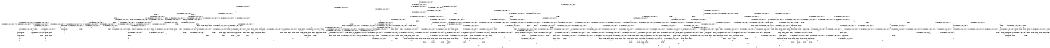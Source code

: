 digraph BCG {
size = "7, 10.5";
center = TRUE;
node [shape = circle];
0 [peripheries = 2];
0 -> 1 [label = "EX !0 !ATOMIC_EXCH_BRANCH (1, +1, TRUE, +0, 3, TRUE) !{}"];
0 -> 2 [label = "EX !2 !ATOMIC_EXCH_BRANCH (1, +1, TRUE, +1, 1, FALSE) !{}"];
0 -> 3 [label = "EX !1 !ATOMIC_EXCH_BRANCH (1, +0, TRUE, +0, 1, TRUE) !{}"];
1 -> 4 [label = "EX !2 !ATOMIC_EXCH_BRANCH (1, +1, TRUE, +1, 1, TRUE) !{0}"];
1 -> 5 [label = "EX !1 !ATOMIC_EXCH_BRANCH (1, +0, TRUE, +0, 1, FALSE) !{0}"];
1 -> 6 [label = "TERMINATE !0"];
2 -> 7 [label = "EX !0 !ATOMIC_EXCH_BRANCH (1, +1, TRUE, +0, 3, FALSE) !{0, 1, 2}"];
2 -> 8 [label = "EX !1 !ATOMIC_EXCH_BRANCH (1, +0, TRUE, +0, 1, FALSE) !{0, 1, 2}"];
2 -> 9 [label = "TERMINATE !2"];
2 -> 10 [label = "EX !0 !ATOMIC_EXCH_BRANCH (1, +1, TRUE, +0, 3, FALSE) !{0, 1, 2}"];
3 -> 11 [label = "EX !1 !ATOMIC_EXCH_BRANCH (1, +0, TRUE, +0, 1, TRUE) !{0, 1}"];
3 -> 12 [label = "EX !0 !ATOMIC_EXCH_BRANCH (1, +1, TRUE, +0, 3, TRUE) !{0, 1}"];
3 -> 13 [label = "EX !2 !ATOMIC_EXCH_BRANCH (1, +1, TRUE, +1, 1, FALSE) !{0, 1}"];
3 -> 14 [label = "EX !0 !ATOMIC_EXCH_BRANCH (1, +1, TRUE, +0, 3, TRUE) !{0, 1}"];
4 -> 15 [label = "EX !2 !ATOMIC_EXCH_BRANCH (1, +1, TRUE, +1, 1, TRUE) !{0, 1, 2}"];
4 -> 16 [label = "EX !1 !ATOMIC_EXCH_BRANCH (1, +0, TRUE, +0, 1, FALSE) !{0, 1, 2}"];
4 -> 17 [label = "TERMINATE !0"];
5 -> 18 [label = "EX !2 !ATOMIC_EXCH_BRANCH (1, +1, TRUE, +1, 1, FALSE) !{0, 1}"];
5 -> 19 [label = "TERMINATE !0"];
5 -> 20 [label = "TERMINATE !1"];
6 -> 21 [label = "EX !2 !ATOMIC_EXCH_BRANCH (1, +1, TRUE, +1, 1, TRUE) !{}"];
6 -> 22 [label = "EX !1 !ATOMIC_EXCH_BRANCH (1, +0, TRUE, +0, 1, FALSE) !{}"];
7 -> 23 [label = "EX !0 !ATOMIC_EXCH_BRANCH (1, +0, FALSE, +1, 1, TRUE) !{0, 1, 2}"];
7 -> 24 [label = "EX !1 !ATOMIC_EXCH_BRANCH (1, +0, TRUE, +0, 1, FALSE) !{0, 1, 2}"];
7 -> 25 [label = "TERMINATE !2"];
7 -> 26 [label = "EX !0 !ATOMIC_EXCH_BRANCH (1, +0, FALSE, +1, 1, TRUE) !{0, 1, 2}"];
8 -> 27 [label = "EX !0 !ATOMIC_EXCH_BRANCH (1, +1, TRUE, +0, 3, TRUE) !{0, 1, 2}"];
8 -> 28 [label = "TERMINATE !2"];
8 -> 29 [label = "TERMINATE !1"];
8 -> 30 [label = "EX !0 !ATOMIC_EXCH_BRANCH (1, +1, TRUE, +0, 3, TRUE) !{0, 1, 2}"];
9 -> 31 [label = "EX !0 !ATOMIC_EXCH_BRANCH (1, +1, TRUE, +0, 3, FALSE) !{0, 1}"];
9 -> 32 [label = "EX !1 !ATOMIC_EXCH_BRANCH (1, +0, TRUE, +0, 1, FALSE) !{0, 1}"];
9 -> 33 [label = "EX !0 !ATOMIC_EXCH_BRANCH (1, +1, TRUE, +0, 3, FALSE) !{0, 1}"];
10 -> 34 [label = "EX !1 !ATOMIC_EXCH_BRANCH (1, +0, TRUE, +0, 1, FALSE) !{0, 1, 2}"];
10 -> 26 [label = "EX !0 !ATOMIC_EXCH_BRANCH (1, +0, FALSE, +1, 1, TRUE) !{0, 1, 2}"];
10 -> 35 [label = "EX !1 !ATOMIC_EXCH_BRANCH (1, +0, TRUE, +0, 1, FALSE) !{0, 1, 2}"];
10 -> 36 [label = "TERMINATE !2"];
11 -> 11 [label = "EX !1 !ATOMIC_EXCH_BRANCH (1, +0, TRUE, +0, 1, TRUE) !{0, 1}"];
11 -> 12 [label = "EX !0 !ATOMIC_EXCH_BRANCH (1, +1, TRUE, +0, 3, TRUE) !{0, 1}"];
11 -> 13 [label = "EX !2 !ATOMIC_EXCH_BRANCH (1, +1, TRUE, +1, 1, FALSE) !{0, 1}"];
11 -> 14 [label = "EX !0 !ATOMIC_EXCH_BRANCH (1, +1, TRUE, +0, 3, TRUE) !{0, 1}"];
12 -> 37 [label = "EX !1 !ATOMIC_EXCH_BRANCH (1, +0, TRUE, +0, 1, FALSE) !{0, 1}"];
12 -> 38 [label = "EX !2 !ATOMIC_EXCH_BRANCH (1, +1, TRUE, +1, 1, TRUE) !{0, 1}"];
12 -> 39 [label = "TERMINATE !0"];
13 -> 8 [label = "EX !1 !ATOMIC_EXCH_BRANCH (1, +0, TRUE, +0, 1, FALSE) !{0, 1, 2}"];
13 -> 40 [label = "EX !0 !ATOMIC_EXCH_BRANCH (1, +1, TRUE, +0, 3, FALSE) !{0, 1, 2}"];
13 -> 41 [label = "TERMINATE !2"];
13 -> 42 [label = "EX !0 !ATOMIC_EXCH_BRANCH (1, +1, TRUE, +0, 3, FALSE) !{0, 1, 2}"];
14 -> 43 [label = "EX !1 !ATOMIC_EXCH_BRANCH (1, +0, TRUE, +0, 1, FALSE) !{0, 1}"];
14 -> 44 [label = "EX !1 !ATOMIC_EXCH_BRANCH (1, +0, TRUE, +0, 1, FALSE) !{0, 1}"];
14 -> 45 [label = "EX !2 !ATOMIC_EXCH_BRANCH (1, +1, TRUE, +1, 1, TRUE) !{0, 1}"];
14 -> 46 [label = "TERMINATE !0"];
15 -> 15 [label = "EX !2 !ATOMIC_EXCH_BRANCH (1, +1, TRUE, +1, 1, TRUE) !{0, 1, 2}"];
15 -> 16 [label = "EX !1 !ATOMIC_EXCH_BRANCH (1, +0, TRUE, +0, 1, FALSE) !{0, 1, 2}"];
15 -> 17 [label = "TERMINATE !0"];
16 -> 27 [label = "EX !2 !ATOMIC_EXCH_BRANCH (1, +1, TRUE, +1, 1, FALSE) !{0, 1, 2}"];
16 -> 47 [label = "TERMINATE !0"];
16 -> 48 [label = "TERMINATE !1"];
17 -> 49 [label = "EX !2 !ATOMIC_EXCH_BRANCH (1, +1, TRUE, +1, 1, TRUE) !{1, 2}"];
17 -> 50 [label = "EX !1 !ATOMIC_EXCH_BRANCH (1, +0, TRUE, +0, 1, FALSE) !{1, 2}"];
17 -> 51 [label = "EX !1 !ATOMIC_EXCH_BRANCH (1, +0, TRUE, +0, 1, FALSE) !{1, 2}"];
18 -> 52 [label = "TERMINATE !0"];
18 -> 53 [label = "TERMINATE !2"];
18 -> 54 [label = "TERMINATE !1"];
19 -> 55 [label = "EX !2 !ATOMIC_EXCH_BRANCH (1, +1, TRUE, +1, 1, FALSE) !{1}"];
19 -> 56 [label = "TERMINATE !1"];
20 -> 57 [label = "EX !2 !ATOMIC_EXCH_BRANCH (1, +1, TRUE, +1, 1, FALSE) !{0}"];
20 -> 56 [label = "TERMINATE !0"];
21 -> 49 [label = "EX !2 !ATOMIC_EXCH_BRANCH (1, +1, TRUE, +1, 1, TRUE) !{1, 2}"];
21 -> 50 [label = "EX !1 !ATOMIC_EXCH_BRANCH (1, +0, TRUE, +0, 1, FALSE) !{1, 2}"];
21 -> 51 [label = "EX !1 !ATOMIC_EXCH_BRANCH (1, +0, TRUE, +0, 1, FALSE) !{1, 2}"];
22 -> 55 [label = "EX !2 !ATOMIC_EXCH_BRANCH (1, +1, TRUE, +1, 1, FALSE) !{1}"];
22 -> 56 [label = "TERMINATE !1"];
23 -> 7 [label = "EX !0 !ATOMIC_EXCH_BRANCH (1, +1, TRUE, +0, 3, FALSE) !{0, 1, 2}"];
23 -> 58 [label = "EX !1 !ATOMIC_EXCH_BRANCH (1, +0, TRUE, +0, 1, FALSE) !{0, 1, 2}"];
23 -> 59 [label = "TERMINATE !2"];
23 -> 10 [label = "EX !0 !ATOMIC_EXCH_BRANCH (1, +1, TRUE, +0, 3, FALSE) !{0, 1, 2}"];
24 -> 60 [label = "EX !0 !ATOMIC_EXCH_BRANCH (1, +0, FALSE, +1, 1, FALSE) !{0, 1, 2}"];
24 -> 61 [label = "TERMINATE !2"];
24 -> 62 [label = "TERMINATE !1"];
24 -> 63 [label = "EX !0 !ATOMIC_EXCH_BRANCH (1, +0, FALSE, +1, 1, FALSE) !{0, 1, 2}"];
25 -> 64 [label = "EX !0 !ATOMIC_EXCH_BRANCH (1, +0, FALSE, +1, 1, TRUE) !{0, 1}"];
25 -> 65 [label = "EX !1 !ATOMIC_EXCH_BRANCH (1, +0, TRUE, +0, 1, FALSE) !{0, 1}"];
25 -> 66 [label = "EX !0 !ATOMIC_EXCH_BRANCH (1, +0, FALSE, +1, 1, TRUE) !{0, 1}"];
26 -> 67 [label = "EX !1 !ATOMIC_EXCH_BRANCH (1, +0, TRUE, +0, 1, FALSE) !{0, 1, 2}"];
26 -> 10 [label = "EX !0 !ATOMIC_EXCH_BRANCH (1, +1, TRUE, +0, 3, FALSE) !{0, 1, 2}"];
26 -> 68 [label = "EX !1 !ATOMIC_EXCH_BRANCH (1, +0, TRUE, +0, 1, FALSE) !{0, 1, 2}"];
26 -> 69 [label = "TERMINATE !2"];
27 -> 52 [label = "TERMINATE !0"];
27 -> 53 [label = "TERMINATE !2"];
27 -> 54 [label = "TERMINATE !1"];
28 -> 70 [label = "EX !0 !ATOMIC_EXCH_BRANCH (1, +1, TRUE, +0, 3, TRUE) !{0, 1}"];
28 -> 71 [label = "TERMINATE !1"];
28 -> 72 [label = "EX !0 !ATOMIC_EXCH_BRANCH (1, +1, TRUE, +0, 3, TRUE) !{0, 1}"];
29 -> 73 [label = "EX !0 !ATOMIC_EXCH_BRANCH (1, +1, TRUE, +0, 3, TRUE) !{0, 2}"];
29 -> 71 [label = "TERMINATE !2"];
29 -> 74 [label = "EX !0 !ATOMIC_EXCH_BRANCH (1, +1, TRUE, +0, 3, TRUE) !{0, 2}"];
30 -> 75 [label = "TERMINATE !0"];
30 -> 76 [label = "TERMINATE !2"];
30 -> 77 [label = "TERMINATE !1"];
31 -> 64 [label = "EX !0 !ATOMIC_EXCH_BRANCH (1, +0, FALSE, +1, 1, TRUE) !{0, 1}"];
31 -> 65 [label = "EX !1 !ATOMIC_EXCH_BRANCH (1, +0, TRUE, +0, 1, FALSE) !{0, 1}"];
31 -> 66 [label = "EX !0 !ATOMIC_EXCH_BRANCH (1, +0, FALSE, +1, 1, TRUE) !{0, 1}"];
32 -> 70 [label = "EX !0 !ATOMIC_EXCH_BRANCH (1, +1, TRUE, +0, 3, TRUE) !{0, 1}"];
32 -> 71 [label = "TERMINATE !1"];
32 -> 72 [label = "EX !0 !ATOMIC_EXCH_BRANCH (1, +1, TRUE, +0, 3, TRUE) !{0, 1}"];
33 -> 78 [label = "EX !1 !ATOMIC_EXCH_BRANCH (1, +0, TRUE, +0, 1, FALSE) !{0, 1}"];
33 -> 66 [label = "EX !0 !ATOMIC_EXCH_BRANCH (1, +0, FALSE, +1, 1, TRUE) !{0, 1}"];
33 -> 79 [label = "EX !1 !ATOMIC_EXCH_BRANCH (1, +0, TRUE, +0, 1, FALSE) !{0, 1}"];
34 -> 80 [label = "EX !0 !ATOMIC_EXCH_BRANCH (1, +0, FALSE, +1, 1, FALSE) !{0, 1, 2}"];
34 -> 81 [label = "TERMINATE !2"];
34 -> 82 [label = "TERMINATE !1"];
35 -> 63 [label = "EX !0 !ATOMIC_EXCH_BRANCH (1, +0, FALSE, +1, 1, FALSE) !{0, 1, 2}"];
35 -> 83 [label = "TERMINATE !2"];
35 -> 84 [label = "TERMINATE !1"];
36 -> 85 [label = "EX !0 !ATOMIC_EXCH_BRANCH (1, +0, FALSE, +1, 1, TRUE) !{0, 1}"];
36 -> 86 [label = "EX !1 !ATOMIC_EXCH_BRANCH (1, +0, TRUE, +0, 1, FALSE) !{0, 1}"];
37 -> 18 [label = "EX !2 !ATOMIC_EXCH_BRANCH (1, +1, TRUE, +1, 1, FALSE) !{0, 1}"];
37 -> 19 [label = "TERMINATE !0"];
37 -> 20 [label = "TERMINATE !1"];
38 -> 16 [label = "EX !1 !ATOMIC_EXCH_BRANCH (1, +0, TRUE, +0, 1, FALSE) !{0, 1, 2}"];
38 -> 87 [label = "EX !2 !ATOMIC_EXCH_BRANCH (1, +1, TRUE, +1, 1, TRUE) !{0, 1, 2}"];
38 -> 88 [label = "TERMINATE !0"];
39 -> 89 [label = "EX !1 !ATOMIC_EXCH_BRANCH (1, +0, TRUE, +0, 1, FALSE) !{1}"];
39 -> 90 [label = "EX !2 !ATOMIC_EXCH_BRANCH (1, +1, TRUE, +1, 1, TRUE) !{1}"];
39 -> 91 [label = "EX !1 !ATOMIC_EXCH_BRANCH (1, +0, TRUE, +0, 1, FALSE) !{1}"];
40 -> 92 [label = "EX !0 !ATOMIC_EXCH_BRANCH (1, +0, FALSE, +1, 1, TRUE) !{0, 1, 2}"];
40 -> 24 [label = "EX !1 !ATOMIC_EXCH_BRANCH (1, +0, TRUE, +0, 1, FALSE) !{0, 1, 2}"];
40 -> 93 [label = "TERMINATE !2"];
40 -> 94 [label = "EX !0 !ATOMIC_EXCH_BRANCH (1, +0, FALSE, +1, 1, TRUE) !{0, 1, 2}"];
41 -> 32 [label = "EX !1 !ATOMIC_EXCH_BRANCH (1, +0, TRUE, +0, 1, FALSE) !{0, 1}"];
41 -> 95 [label = "EX !0 !ATOMIC_EXCH_BRANCH (1, +1, TRUE, +0, 3, FALSE) !{0, 1}"];
41 -> 96 [label = "EX !0 !ATOMIC_EXCH_BRANCH (1, +1, TRUE, +0, 3, FALSE) !{0, 1}"];
42 -> 34 [label = "EX !1 !ATOMIC_EXCH_BRANCH (1, +0, TRUE, +0, 1, FALSE) !{0, 1, 2}"];
42 -> 94 [label = "EX !0 !ATOMIC_EXCH_BRANCH (1, +0, FALSE, +1, 1, TRUE) !{0, 1, 2}"];
42 -> 35 [label = "EX !1 !ATOMIC_EXCH_BRANCH (1, +0, TRUE, +0, 1, FALSE) !{0, 1, 2}"];
42 -> 97 [label = "TERMINATE !2"];
43 -> 98 [label = "EX !2 !ATOMIC_EXCH_BRANCH (1, +1, TRUE, +1, 1, FALSE) !{0, 1}"];
43 -> 99 [label = "TERMINATE !0"];
43 -> 100 [label = "TERMINATE !1"];
44 -> 101 [label = "EX !2 !ATOMIC_EXCH_BRANCH (1, +1, TRUE, +1, 1, FALSE) !{0, 1}"];
44 -> 102 [label = "TERMINATE !0"];
44 -> 103 [label = "TERMINATE !1"];
45 -> 104 [label = "EX !1 !ATOMIC_EXCH_BRANCH (1, +0, TRUE, +0, 1, FALSE) !{0, 1, 2}"];
45 -> 105 [label = "EX !2 !ATOMIC_EXCH_BRANCH (1, +1, TRUE, +1, 1, TRUE) !{0, 1, 2}"];
45 -> 106 [label = "TERMINATE !0"];
46 -> 107 [label = "EX !1 !ATOMIC_EXCH_BRANCH (1, +0, TRUE, +0, 1, FALSE) !{1}"];
46 -> 108 [label = "EX !2 !ATOMIC_EXCH_BRANCH (1, +1, TRUE, +1, 1, TRUE) !{1}"];
47 -> 109 [label = "EX !2 !ATOMIC_EXCH_BRANCH (1, +1, TRUE, +1, 1, FALSE) !{1, 2}"];
47 -> 110 [label = "TERMINATE !1"];
48 -> 73 [label = "EX !2 !ATOMIC_EXCH_BRANCH (1, +1, TRUE, +1, 1, FALSE) !{0, 2}"];
48 -> 110 [label = "TERMINATE !0"];
49 -> 49 [label = "EX !2 !ATOMIC_EXCH_BRANCH (1, +1, TRUE, +1, 1, TRUE) !{1, 2}"];
49 -> 50 [label = "EX !1 !ATOMIC_EXCH_BRANCH (1, +0, TRUE, +0, 1, FALSE) !{1, 2}"];
49 -> 51 [label = "EX !1 !ATOMIC_EXCH_BRANCH (1, +0, TRUE, +0, 1, FALSE) !{1, 2}"];
50 -> 109 [label = "EX !2 !ATOMIC_EXCH_BRANCH (1, +1, TRUE, +1, 1, FALSE) !{1, 2}"];
50 -> 110 [label = "TERMINATE !1"];
51 -> 111 [label = "EX !2 !ATOMIC_EXCH_BRANCH (1, +1, TRUE, +1, 1, FALSE) !{1, 2}"];
51 -> 112 [label = "EX !2 !ATOMIC_EXCH_BRANCH (1, +1, TRUE, +1, 1, FALSE) !{1, 2}"];
51 -> 113 [label = "TERMINATE !1"];
52 -> 114 [label = "TERMINATE !2"];
52 -> 115 [label = "TERMINATE !1"];
53 -> 114 [label = "TERMINATE !0"];
53 -> 116 [label = "TERMINATE !1"];
54 -> 115 [label = "TERMINATE !0"];
54 -> 116 [label = "TERMINATE !2"];
55 -> 114 [label = "TERMINATE !2"];
55 -> 115 [label = "TERMINATE !1"];
56 -> 117 [label = "EX !2 !ATOMIC_EXCH_BRANCH (1, +1, TRUE, +1, 1, FALSE) !{}"];
57 -> 115 [label = "TERMINATE !0"];
57 -> 116 [label = "TERMINATE !2"];
58 -> 27 [label = "EX !0 !ATOMIC_EXCH_BRANCH (1, +1, TRUE, +0, 3, TRUE) !{0, 1, 2}"];
58 -> 118 [label = "TERMINATE !2"];
58 -> 119 [label = "TERMINATE !1"];
58 -> 30 [label = "EX !0 !ATOMIC_EXCH_BRANCH (1, +1, TRUE, +0, 3, TRUE) !{0, 1, 2}"];
59 -> 31 [label = "EX !0 !ATOMIC_EXCH_BRANCH (1, +1, TRUE, +0, 3, FALSE) !{0, 1}"];
59 -> 120 [label = "EX !1 !ATOMIC_EXCH_BRANCH (1, +0, TRUE, +0, 1, FALSE) !{0, 1}"];
59 -> 33 [label = "EX !0 !ATOMIC_EXCH_BRANCH (1, +1, TRUE, +0, 3, FALSE) !{0, 1}"];
60 -> 121 [label = "TERMINATE !0"];
60 -> 122 [label = "TERMINATE !2"];
60 -> 123 [label = "TERMINATE !1"];
61 -> 124 [label = "EX !0 !ATOMIC_EXCH_BRANCH (1, +0, FALSE, +1, 1, FALSE) !{0, 1}"];
61 -> 125 [label = "TERMINATE !1"];
61 -> 126 [label = "EX !0 !ATOMIC_EXCH_BRANCH (1, +0, FALSE, +1, 1, FALSE) !{0, 1}"];
62 -> 127 [label = "EX !0 !ATOMIC_EXCH_BRANCH (1, +0, FALSE, +1, 1, FALSE) !{0, 2}"];
62 -> 125 [label = "TERMINATE !2"];
62 -> 128 [label = "EX !0 !ATOMIC_EXCH_BRANCH (1, +0, FALSE, +1, 1, FALSE) !{0, 2}"];
63 -> 129 [label = "TERMINATE !0"];
63 -> 130 [label = "TERMINATE !2"];
63 -> 131 [label = "TERMINATE !1"];
64 -> 31 [label = "EX !0 !ATOMIC_EXCH_BRANCH (1, +1, TRUE, +0, 3, FALSE) !{0, 1}"];
64 -> 120 [label = "EX !1 !ATOMIC_EXCH_BRANCH (1, +0, TRUE, +0, 1, FALSE) !{0, 1}"];
64 -> 33 [label = "EX !0 !ATOMIC_EXCH_BRANCH (1, +1, TRUE, +0, 3, FALSE) !{0, 1}"];
65 -> 124 [label = "EX !0 !ATOMIC_EXCH_BRANCH (1, +0, FALSE, +1, 1, FALSE) !{0, 1}"];
65 -> 125 [label = "TERMINATE !1"];
65 -> 126 [label = "EX !0 !ATOMIC_EXCH_BRANCH (1, +0, FALSE, +1, 1, FALSE) !{0, 1}"];
66 -> 132 [label = "EX !1 !ATOMIC_EXCH_BRANCH (1, +0, TRUE, +0, 1, FALSE) !{0, 1}"];
66 -> 33 [label = "EX !0 !ATOMIC_EXCH_BRANCH (1, +1, TRUE, +0, 3, FALSE) !{0, 1}"];
66 -> 133 [label = "EX !1 !ATOMIC_EXCH_BRANCH (1, +0, TRUE, +0, 1, FALSE) !{0, 1}"];
67 -> 134 [label = "EX !0 !ATOMIC_EXCH_BRANCH (1, +1, TRUE, +0, 3, TRUE) !{0, 1, 2}"];
67 -> 135 [label = "TERMINATE !2"];
67 -> 136 [label = "TERMINATE !1"];
68 -> 30 [label = "EX !0 !ATOMIC_EXCH_BRANCH (1, +1, TRUE, +0, 3, TRUE) !{0, 1, 2}"];
68 -> 137 [label = "TERMINATE !2"];
68 -> 138 [label = "TERMINATE !1"];
69 -> 139 [label = "EX !0 !ATOMIC_EXCH_BRANCH (1, +1, TRUE, +0, 3, FALSE) !{0, 1}"];
69 -> 140 [label = "EX !1 !ATOMIC_EXCH_BRANCH (1, +0, TRUE, +0, 1, FALSE) !{0, 1}"];
70 -> 114 [label = "TERMINATE !0"];
70 -> 116 [label = "TERMINATE !1"];
71 -> 141 [label = "EX !0 !ATOMIC_EXCH_BRANCH (1, +1, TRUE, +0, 3, TRUE) !{0}"];
71 -> 142 [label = "EX !0 !ATOMIC_EXCH_BRANCH (1, +1, TRUE, +0, 3, TRUE) !{0}"];
72 -> 143 [label = "TERMINATE !0"];
72 -> 144 [label = "TERMINATE !1"];
73 -> 115 [label = "TERMINATE !0"];
73 -> 116 [label = "TERMINATE !2"];
74 -> 145 [label = "TERMINATE !0"];
74 -> 146 [label = "TERMINATE !2"];
75 -> 147 [label = "TERMINATE !2"];
75 -> 148 [label = "TERMINATE !1"];
76 -> 147 [label = "TERMINATE !0"];
76 -> 149 [label = "TERMINATE !1"];
77 -> 148 [label = "TERMINATE !0"];
77 -> 149 [label = "TERMINATE !2"];
78 -> 150 [label = "EX !0 !ATOMIC_EXCH_BRANCH (1, +0, FALSE, +1, 1, FALSE) !{0, 1}"];
78 -> 151 [label = "TERMINATE !1"];
78 -> 126 [label = "EX !0 !ATOMIC_EXCH_BRANCH (1, +0, FALSE, +1, 1, FALSE) !{0, 1}"];
79 -> 126 [label = "EX !0 !ATOMIC_EXCH_BRANCH (1, +0, FALSE, +1, 1, FALSE) !{0, 1}"];
79 -> 152 [label = "TERMINATE !1"];
80 -> 153 [label = "TERMINATE !0"];
80 -> 154 [label = "TERMINATE !2"];
80 -> 155 [label = "TERMINATE !1"];
81 -> 156 [label = "EX !0 !ATOMIC_EXCH_BRANCH (1, +0, FALSE, +1, 1, FALSE) !{0, 1}"];
81 -> 157 [label = "TERMINATE !1"];
82 -> 158 [label = "EX !0 !ATOMIC_EXCH_BRANCH (1, +0, FALSE, +1, 1, FALSE) !{0, 2}"];
82 -> 157 [label = "TERMINATE !2"];
83 -> 159 [label = "EX !0 !ATOMIC_EXCH_BRANCH (1, +0, FALSE, +1, 1, FALSE) !{0, 1}"];
83 -> 160 [label = "TERMINATE !1"];
84 -> 161 [label = "EX !0 !ATOMIC_EXCH_BRANCH (1, +0, FALSE, +1, 1, FALSE) !{0, 2}"];
84 -> 160 [label = "TERMINATE !2"];
85 -> 139 [label = "EX !0 !ATOMIC_EXCH_BRANCH (1, +1, TRUE, +0, 3, FALSE) !{0, 1}"];
85 -> 140 [label = "EX !1 !ATOMIC_EXCH_BRANCH (1, +0, TRUE, +0, 1, FALSE) !{0, 1}"];
86 -> 159 [label = "EX !0 !ATOMIC_EXCH_BRANCH (1, +0, FALSE, +1, 1, FALSE) !{0, 1}"];
86 -> 160 [label = "TERMINATE !1"];
87 -> 16 [label = "EX !1 !ATOMIC_EXCH_BRANCH (1, +0, TRUE, +0, 1, FALSE) !{0, 1, 2}"];
87 -> 87 [label = "EX !2 !ATOMIC_EXCH_BRANCH (1, +1, TRUE, +1, 1, TRUE) !{0, 1, 2}"];
87 -> 88 [label = "TERMINATE !0"];
88 -> 50 [label = "EX !1 !ATOMIC_EXCH_BRANCH (1, +0, TRUE, +0, 1, FALSE) !{1, 2}"];
88 -> 162 [label = "EX !2 !ATOMIC_EXCH_BRANCH (1, +1, TRUE, +1, 1, TRUE) !{1, 2}"];
88 -> 51 [label = "EX !1 !ATOMIC_EXCH_BRANCH (1, +0, TRUE, +0, 1, FALSE) !{1, 2}"];
89 -> 55 [label = "EX !2 !ATOMIC_EXCH_BRANCH (1, +1, TRUE, +1, 1, FALSE) !{1}"];
89 -> 56 [label = "TERMINATE !1"];
90 -> 50 [label = "EX !1 !ATOMIC_EXCH_BRANCH (1, +0, TRUE, +0, 1, FALSE) !{1, 2}"];
90 -> 162 [label = "EX !2 !ATOMIC_EXCH_BRANCH (1, +1, TRUE, +1, 1, TRUE) !{1, 2}"];
90 -> 51 [label = "EX !1 !ATOMIC_EXCH_BRANCH (1, +0, TRUE, +0, 1, FALSE) !{1, 2}"];
91 -> 163 [label = "EX !2 !ATOMIC_EXCH_BRANCH (1, +1, TRUE, +1, 1, FALSE) !{1}"];
91 -> 164 [label = "TERMINATE !1"];
92 -> 40 [label = "EX !0 !ATOMIC_EXCH_BRANCH (1, +1, TRUE, +0, 3, FALSE) !{0, 1, 2}"];
92 -> 58 [label = "EX !1 !ATOMIC_EXCH_BRANCH (1, +0, TRUE, +0, 1, FALSE) !{0, 1, 2}"];
92 -> 165 [label = "TERMINATE !2"];
92 -> 42 [label = "EX !0 !ATOMIC_EXCH_BRANCH (1, +1, TRUE, +0, 3, FALSE) !{0, 1, 2}"];
93 -> 166 [label = "EX !0 !ATOMIC_EXCH_BRANCH (1, +0, FALSE, +1, 1, TRUE) !{0, 1}"];
93 -> 65 [label = "EX !1 !ATOMIC_EXCH_BRANCH (1, +0, TRUE, +0, 1, FALSE) !{0, 1}"];
93 -> 167 [label = "EX !0 !ATOMIC_EXCH_BRANCH (1, +0, FALSE, +1, 1, TRUE) !{0, 1}"];
94 -> 67 [label = "EX !1 !ATOMIC_EXCH_BRANCH (1, +0, TRUE, +0, 1, FALSE) !{0, 1, 2}"];
94 -> 42 [label = "EX !0 !ATOMIC_EXCH_BRANCH (1, +1, TRUE, +0, 3, FALSE) !{0, 1, 2}"];
94 -> 68 [label = "EX !1 !ATOMIC_EXCH_BRANCH (1, +0, TRUE, +0, 1, FALSE) !{0, 1, 2}"];
94 -> 168 [label = "TERMINATE !2"];
95 -> 166 [label = "EX !0 !ATOMIC_EXCH_BRANCH (1, +0, FALSE, +1, 1, TRUE) !{0, 1}"];
95 -> 65 [label = "EX !1 !ATOMIC_EXCH_BRANCH (1, +0, TRUE, +0, 1, FALSE) !{0, 1}"];
95 -> 167 [label = "EX !0 !ATOMIC_EXCH_BRANCH (1, +0, FALSE, +1, 1, TRUE) !{0, 1}"];
96 -> 78 [label = "EX !1 !ATOMIC_EXCH_BRANCH (1, +0, TRUE, +0, 1, FALSE) !{0, 1}"];
96 -> 167 [label = "EX !0 !ATOMIC_EXCH_BRANCH (1, +0, FALSE, +1, 1, TRUE) !{0, 1}"];
96 -> 79 [label = "EX !1 !ATOMIC_EXCH_BRANCH (1, +0, TRUE, +0, 1, FALSE) !{0, 1}"];
97 -> 169 [label = "EX !0 !ATOMIC_EXCH_BRANCH (1, +0, FALSE, +1, 1, TRUE) !{0, 1}"];
97 -> 86 [label = "EX !1 !ATOMIC_EXCH_BRANCH (1, +0, TRUE, +0, 1, FALSE) !{0, 1}"];
98 -> 170 [label = "TERMINATE !0"];
98 -> 171 [label = "TERMINATE !2"];
98 -> 172 [label = "TERMINATE !1"];
99 -> 173 [label = "EX !2 !ATOMIC_EXCH_BRANCH (1, +1, TRUE, +1, 1, FALSE) !{1}"];
99 -> 174 [label = "TERMINATE !1"];
100 -> 175 [label = "EX !2 !ATOMIC_EXCH_BRANCH (1, +1, TRUE, +1, 1, FALSE) !{0}"];
100 -> 174 [label = "TERMINATE !0"];
101 -> 176 [label = "TERMINATE !0"];
101 -> 177 [label = "TERMINATE !2"];
101 -> 178 [label = "TERMINATE !1"];
102 -> 179 [label = "EX !2 !ATOMIC_EXCH_BRANCH (1, +1, TRUE, +1, 1, FALSE) !{1}"];
102 -> 180 [label = "TERMINATE !1"];
103 -> 181 [label = "EX !2 !ATOMIC_EXCH_BRANCH (1, +1, TRUE, +1, 1, FALSE) !{0}"];
103 -> 180 [label = "TERMINATE !0"];
104 -> 182 [label = "EX !2 !ATOMIC_EXCH_BRANCH (1, +1, TRUE, +1, 1, FALSE) !{0, 1, 2}"];
104 -> 183 [label = "TERMINATE !0"];
104 -> 184 [label = "TERMINATE !1"];
105 -> 104 [label = "EX !1 !ATOMIC_EXCH_BRANCH (1, +0, TRUE, +0, 1, FALSE) !{0, 1, 2}"];
105 -> 105 [label = "EX !2 !ATOMIC_EXCH_BRANCH (1, +1, TRUE, +1, 1, TRUE) !{0, 1, 2}"];
105 -> 106 [label = "TERMINATE !0"];
106 -> 185 [label = "EX !1 !ATOMIC_EXCH_BRANCH (1, +0, TRUE, +0, 1, FALSE) !{1, 2}"];
106 -> 186 [label = "EX !2 !ATOMIC_EXCH_BRANCH (1, +1, TRUE, +1, 1, TRUE) !{1, 2}"];
107 -> 179 [label = "EX !2 !ATOMIC_EXCH_BRANCH (1, +1, TRUE, +1, 1, FALSE) !{1}"];
107 -> 180 [label = "TERMINATE !1"];
108 -> 185 [label = "EX !1 !ATOMIC_EXCH_BRANCH (1, +0, TRUE, +0, 1, FALSE) !{1, 2}"];
108 -> 186 [label = "EX !2 !ATOMIC_EXCH_BRANCH (1, +1, TRUE, +1, 1, TRUE) !{1, 2}"];
109 -> 114 [label = "TERMINATE !2"];
109 -> 115 [label = "TERMINATE !1"];
110 -> 187 [label = "EX !2 !ATOMIC_EXCH_BRANCH (1, +1, TRUE, +1, 1, FALSE) !{2}"];
110 -> 188 [label = "EX !2 !ATOMIC_EXCH_BRANCH (1, +1, TRUE, +1, 1, FALSE) !{2}"];
111 -> 189 [label = "TERMINATE !2"];
111 -> 190 [label = "TERMINATE !1"];
112 -> 191 [label = "TERMINATE !2"];
112 -> 192 [label = "TERMINATE !1"];
113 -> 193 [label = "EX !2 !ATOMIC_EXCH_BRANCH (1, +1, TRUE, +1, 1, FALSE) !{2}"];
114 -> 194 [label = "TERMINATE !1"];
115 -> 194 [label = "TERMINATE !2"];
116 -> 194 [label = "TERMINATE !0"];
117 -> 194 [label = "TERMINATE !2"];
118 -> 70 [label = "EX !0 !ATOMIC_EXCH_BRANCH (1, +1, TRUE, +0, 3, TRUE) !{0, 1}"];
118 -> 195 [label = "TERMINATE !1"];
118 -> 72 [label = "EX !0 !ATOMIC_EXCH_BRANCH (1, +1, TRUE, +0, 3, TRUE) !{0, 1}"];
119 -> 73 [label = "EX !0 !ATOMIC_EXCH_BRANCH (1, +1, TRUE, +0, 3, TRUE) !{0, 2}"];
119 -> 195 [label = "TERMINATE !2"];
119 -> 74 [label = "EX !0 !ATOMIC_EXCH_BRANCH (1, +1, TRUE, +0, 3, TRUE) !{0, 2}"];
120 -> 70 [label = "EX !0 !ATOMIC_EXCH_BRANCH (1, +1, TRUE, +0, 3, TRUE) !{0, 1}"];
120 -> 195 [label = "TERMINATE !1"];
120 -> 72 [label = "EX !0 !ATOMIC_EXCH_BRANCH (1, +1, TRUE, +0, 3, TRUE) !{0, 1}"];
121 -> 196 [label = "TERMINATE !2"];
121 -> 197 [label = "TERMINATE !1"];
122 -> 196 [label = "TERMINATE !0"];
122 -> 198 [label = "TERMINATE !1"];
123 -> 197 [label = "TERMINATE !0"];
123 -> 198 [label = "TERMINATE !2"];
124 -> 196 [label = "TERMINATE !0"];
124 -> 198 [label = "TERMINATE !1"];
125 -> 199 [label = "EX !0 !ATOMIC_EXCH_BRANCH (1, +0, FALSE, +1, 1, FALSE) !{0}"];
125 -> 200 [label = "EX !0 !ATOMIC_EXCH_BRANCH (1, +0, FALSE, +1, 1, FALSE) !{0}"];
126 -> 201 [label = "TERMINATE !0"];
126 -> 202 [label = "TERMINATE !1"];
127 -> 197 [label = "TERMINATE !0"];
127 -> 198 [label = "TERMINATE !2"];
128 -> 203 [label = "TERMINATE !0"];
128 -> 204 [label = "TERMINATE !2"];
129 -> 205 [label = "TERMINATE !2"];
129 -> 206 [label = "TERMINATE !1"];
130 -> 205 [label = "TERMINATE !0"];
130 -> 207 [label = "TERMINATE !1"];
131 -> 206 [label = "TERMINATE !0"];
131 -> 207 [label = "TERMINATE !2"];
132 -> 208 [label = "EX !0 !ATOMIC_EXCH_BRANCH (1, +1, TRUE, +0, 3, TRUE) !{0, 1}"];
132 -> 209 [label = "TERMINATE !1"];
132 -> 72 [label = "EX !0 !ATOMIC_EXCH_BRANCH (1, +1, TRUE, +0, 3, TRUE) !{0, 1}"];
133 -> 72 [label = "EX !0 !ATOMIC_EXCH_BRANCH (1, +1, TRUE, +0, 3, TRUE) !{0, 1}"];
133 -> 210 [label = "TERMINATE !1"];
134 -> 211 [label = "TERMINATE !0"];
134 -> 212 [label = "TERMINATE !2"];
134 -> 213 [label = "TERMINATE !1"];
135 -> 214 [label = "EX !0 !ATOMIC_EXCH_BRANCH (1, +1, TRUE, +0, 3, TRUE) !{0, 1}"];
135 -> 215 [label = "TERMINATE !1"];
136 -> 216 [label = "EX !0 !ATOMIC_EXCH_BRANCH (1, +1, TRUE, +0, 3, TRUE) !{0, 2}"];
136 -> 215 [label = "TERMINATE !2"];
137 -> 217 [label = "EX !0 !ATOMIC_EXCH_BRANCH (1, +1, TRUE, +0, 3, TRUE) !{0, 1}"];
137 -> 218 [label = "TERMINATE !1"];
138 -> 219 [label = "EX !0 !ATOMIC_EXCH_BRANCH (1, +1, TRUE, +0, 3, TRUE) !{0, 2}"];
138 -> 218 [label = "TERMINATE !2"];
139 -> 85 [label = "EX !0 !ATOMIC_EXCH_BRANCH (1, +0, FALSE, +1, 1, TRUE) !{0, 1}"];
139 -> 86 [label = "EX !1 !ATOMIC_EXCH_BRANCH (1, +0, TRUE, +0, 1, FALSE) !{0, 1}"];
140 -> 217 [label = "EX !0 !ATOMIC_EXCH_BRANCH (1, +1, TRUE, +0, 3, TRUE) !{0, 1}"];
140 -> 218 [label = "TERMINATE !1"];
141 -> 194 [label = "TERMINATE !0"];
142 -> 220 [label = "TERMINATE !0"];
143 -> 221 [label = "TERMINATE !1"];
144 -> 221 [label = "TERMINATE !0"];
145 -> 222 [label = "TERMINATE !2"];
146 -> 222 [label = "TERMINATE !0"];
147 -> 223 [label = "TERMINATE !1"];
148 -> 223 [label = "TERMINATE !2"];
149 -> 223 [label = "TERMINATE !0"];
150 -> 224 [label = "TERMINATE !0"];
150 -> 225 [label = "TERMINATE !1"];
151 -> 226 [label = "EX !0 !ATOMIC_EXCH_BRANCH (1, +0, FALSE, +1, 1, FALSE) !{0}"];
152 -> 227 [label = "EX !0 !ATOMIC_EXCH_BRANCH (1, +0, FALSE, +1, 1, FALSE) !{0}"];
153 -> 228 [label = "TERMINATE !2"];
153 -> 229 [label = "TERMINATE !1"];
154 -> 228 [label = "TERMINATE !0"];
154 -> 230 [label = "TERMINATE !1"];
155 -> 229 [label = "TERMINATE !0"];
155 -> 230 [label = "TERMINATE !2"];
156 -> 228 [label = "TERMINATE !0"];
156 -> 230 [label = "TERMINATE !1"];
157 -> 231 [label = "EX !0 !ATOMIC_EXCH_BRANCH (1, +0, FALSE, +1, 1, FALSE) !{0}"];
158 -> 229 [label = "TERMINATE !0"];
158 -> 230 [label = "TERMINATE !2"];
159 -> 205 [label = "TERMINATE !0"];
159 -> 207 [label = "TERMINATE !1"];
160 -> 232 [label = "EX !0 !ATOMIC_EXCH_BRANCH (1, +0, FALSE, +1, 1, FALSE) !{0}"];
161 -> 206 [label = "TERMINATE !0"];
161 -> 207 [label = "TERMINATE !2"];
162 -> 50 [label = "EX !1 !ATOMIC_EXCH_BRANCH (1, +0, TRUE, +0, 1, FALSE) !{1, 2}"];
162 -> 162 [label = "EX !2 !ATOMIC_EXCH_BRANCH (1, +1, TRUE, +1, 1, TRUE) !{1, 2}"];
162 -> 51 [label = "EX !1 !ATOMIC_EXCH_BRANCH (1, +0, TRUE, +0, 1, FALSE) !{1, 2}"];
163 -> 233 [label = "TERMINATE !2"];
163 -> 234 [label = "TERMINATE !1"];
164 -> 235 [label = "EX !2 !ATOMIC_EXCH_BRANCH (1, +1, TRUE, +1, 1, FALSE) !{}"];
165 -> 95 [label = "EX !0 !ATOMIC_EXCH_BRANCH (1, +1, TRUE, +0, 3, FALSE) !{0, 1}"];
165 -> 120 [label = "EX !1 !ATOMIC_EXCH_BRANCH (1, +0, TRUE, +0, 1, FALSE) !{0, 1}"];
165 -> 96 [label = "EX !0 !ATOMIC_EXCH_BRANCH (1, +1, TRUE, +0, 3, FALSE) !{0, 1}"];
166 -> 95 [label = "EX !0 !ATOMIC_EXCH_BRANCH (1, +1, TRUE, +0, 3, FALSE) !{0, 1}"];
166 -> 120 [label = "EX !1 !ATOMIC_EXCH_BRANCH (1, +0, TRUE, +0, 1, FALSE) !{0, 1}"];
166 -> 96 [label = "EX !0 !ATOMIC_EXCH_BRANCH (1, +1, TRUE, +0, 3, FALSE) !{0, 1}"];
167 -> 132 [label = "EX !1 !ATOMIC_EXCH_BRANCH (1, +0, TRUE, +0, 1, FALSE) !{0, 1}"];
167 -> 96 [label = "EX !0 !ATOMIC_EXCH_BRANCH (1, +1, TRUE, +0, 3, FALSE) !{0, 1}"];
167 -> 133 [label = "EX !1 !ATOMIC_EXCH_BRANCH (1, +0, TRUE, +0, 1, FALSE) !{0, 1}"];
168 -> 236 [label = "EX !0 !ATOMIC_EXCH_BRANCH (1, +1, TRUE, +0, 3, FALSE) !{0, 1}"];
168 -> 140 [label = "EX !1 !ATOMIC_EXCH_BRANCH (1, +0, TRUE, +0, 1, FALSE) !{0, 1}"];
169 -> 236 [label = "EX !0 !ATOMIC_EXCH_BRANCH (1, +1, TRUE, +0, 3, FALSE) !{0, 1}"];
169 -> 140 [label = "EX !1 !ATOMIC_EXCH_BRANCH (1, +0, TRUE, +0, 1, FALSE) !{0, 1}"];
170 -> 237 [label = "TERMINATE !2"];
170 -> 238 [label = "TERMINATE !1"];
171 -> 237 [label = "TERMINATE !0"];
171 -> 239 [label = "TERMINATE !1"];
172 -> 238 [label = "TERMINATE !0"];
172 -> 239 [label = "TERMINATE !2"];
173 -> 237 [label = "TERMINATE !2"];
173 -> 238 [label = "TERMINATE !1"];
174 -> 240 [label = "EX !2 !ATOMIC_EXCH_BRANCH (1, +1, TRUE, +1, 1, FALSE) !{}"];
175 -> 238 [label = "TERMINATE !0"];
175 -> 239 [label = "TERMINATE !2"];
176 -> 143 [label = "TERMINATE !2"];
176 -> 241 [label = "TERMINATE !1"];
177 -> 143 [label = "TERMINATE !0"];
177 -> 144 [label = "TERMINATE !1"];
178 -> 241 [label = "TERMINATE !0"];
178 -> 144 [label = "TERMINATE !2"];
179 -> 143 [label = "TERMINATE !2"];
179 -> 241 [label = "TERMINATE !1"];
180 -> 242 [label = "EX !2 !ATOMIC_EXCH_BRANCH (1, +1, TRUE, +1, 1, FALSE) !{}"];
181 -> 241 [label = "TERMINATE !0"];
181 -> 144 [label = "TERMINATE !2"];
182 -> 176 [label = "TERMINATE !0"];
182 -> 177 [label = "TERMINATE !2"];
182 -> 178 [label = "TERMINATE !1"];
183 -> 243 [label = "EX !2 !ATOMIC_EXCH_BRANCH (1, +1, TRUE, +1, 1, FALSE) !{1, 2}"];
183 -> 244 [label = "TERMINATE !1"];
184 -> 245 [label = "EX !2 !ATOMIC_EXCH_BRANCH (1, +1, TRUE, +1, 1, FALSE) !{0, 2}"];
184 -> 244 [label = "TERMINATE !0"];
185 -> 243 [label = "EX !2 !ATOMIC_EXCH_BRANCH (1, +1, TRUE, +1, 1, FALSE) !{1, 2}"];
185 -> 244 [label = "TERMINATE !1"];
186 -> 185 [label = "EX !1 !ATOMIC_EXCH_BRANCH (1, +0, TRUE, +0, 1, FALSE) !{1, 2}"];
186 -> 186 [label = "EX !2 !ATOMIC_EXCH_BRANCH (1, +1, TRUE, +1, 1, TRUE) !{1, 2}"];
187 -> 194 [label = "TERMINATE !2"];
188 -> 246 [label = "TERMINATE !2"];
189 -> 247 [label = "TERMINATE !1"];
190 -> 247 [label = "TERMINATE !2"];
191 -> 248 [label = "TERMINATE !1"];
192 -> 248 [label = "TERMINATE !2"];
193 -> 248 [label = "TERMINATE !2"];
194 -> 249 [label = "exit"];
195 -> 141 [label = "EX !0 !ATOMIC_EXCH_BRANCH (1, +1, TRUE, +0, 3, TRUE) !{0}"];
195 -> 142 [label = "EX !0 !ATOMIC_EXCH_BRANCH (1, +1, TRUE, +0, 3, TRUE) !{0}"];
196 -> 250 [label = "TERMINATE !1"];
197 -> 250 [label = "TERMINATE !2"];
198 -> 250 [label = "TERMINATE !0"];
199 -> 250 [label = "TERMINATE !0"];
200 -> 251 [label = "TERMINATE !0"];
201 -> 252 [label = "TERMINATE !1"];
202 -> 252 [label = "TERMINATE !0"];
203 -> 253 [label = "TERMINATE !2"];
204 -> 253 [label = "TERMINATE !0"];
205 -> 254 [label = "TERMINATE !1"];
206 -> 254 [label = "TERMINATE !2"];
207 -> 254 [label = "TERMINATE !0"];
208 -> 237 [label = "TERMINATE !0"];
208 -> 239 [label = "TERMINATE !1"];
209 -> 255 [label = "EX !0 !ATOMIC_EXCH_BRANCH (1, +1, TRUE, +0, 3, TRUE) !{0}"];
210 -> 256 [label = "EX !0 !ATOMIC_EXCH_BRANCH (1, +1, TRUE, +0, 3, TRUE) !{0}"];
211 -> 257 [label = "TERMINATE !2"];
211 -> 258 [label = "TERMINATE !1"];
212 -> 257 [label = "TERMINATE !0"];
212 -> 259 [label = "TERMINATE !1"];
213 -> 258 [label = "TERMINATE !0"];
213 -> 259 [label = "TERMINATE !2"];
214 -> 257 [label = "TERMINATE !0"];
214 -> 259 [label = "TERMINATE !1"];
215 -> 260 [label = "EX !0 !ATOMIC_EXCH_BRANCH (1, +1, TRUE, +0, 3, TRUE) !{0}"];
216 -> 258 [label = "TERMINATE !0"];
216 -> 259 [label = "TERMINATE !2"];
217 -> 147 [label = "TERMINATE !0"];
217 -> 149 [label = "TERMINATE !1"];
218 -> 261 [label = "EX !0 !ATOMIC_EXCH_BRANCH (1, +1, TRUE, +0, 3, TRUE) !{0}"];
219 -> 148 [label = "TERMINATE !0"];
219 -> 149 [label = "TERMINATE !2"];
220 -> 262 [label = "exit"];
221 -> 263 [label = "exit"];
222 -> 264 [label = "exit"];
223 -> 265 [label = "exit"];
224 -> 266 [label = "TERMINATE !1"];
225 -> 266 [label = "TERMINATE !0"];
226 -> 266 [label = "TERMINATE !0"];
227 -> 252 [label = "TERMINATE !0"];
228 -> 267 [label = "TERMINATE !1"];
229 -> 267 [label = "TERMINATE !2"];
230 -> 267 [label = "TERMINATE !0"];
231 -> 267 [label = "TERMINATE !0"];
232 -> 254 [label = "TERMINATE !0"];
233 -> 268 [label = "TERMINATE !1"];
234 -> 268 [label = "TERMINATE !2"];
235 -> 268 [label = "TERMINATE !2"];
236 -> 169 [label = "EX !0 !ATOMIC_EXCH_BRANCH (1, +0, FALSE, +1, 1, TRUE) !{0, 1}"];
236 -> 86 [label = "EX !1 !ATOMIC_EXCH_BRANCH (1, +0, TRUE, +0, 1, FALSE) !{0, 1}"];
237 -> 269 [label = "TERMINATE !1"];
238 -> 269 [label = "TERMINATE !2"];
239 -> 269 [label = "TERMINATE !0"];
240 -> 269 [label = "TERMINATE !2"];
241 -> 221 [label = "TERMINATE !2"];
242 -> 221 [label = "TERMINATE !2"];
243 -> 143 [label = "TERMINATE !2"];
243 -> 241 [label = "TERMINATE !1"];
244 -> 270 [label = "EX !2 !ATOMIC_EXCH_BRANCH (1, +1, TRUE, +1, 1, FALSE) !{2}"];
245 -> 241 [label = "TERMINATE !0"];
245 -> 144 [label = "TERMINATE !2"];
246 -> 271 [label = "exit"];
247 -> 272 [label = "exit"];
248 -> 273 [label = "exit"];
250 -> 249 [label = "exit"];
251 -> 262 [label = "exit"];
252 -> 263 [label = "exit"];
253 -> 264 [label = "exit"];
254 -> 265 [label = "exit"];
255 -> 269 [label = "TERMINATE !0"];
256 -> 221 [label = "TERMINATE !0"];
257 -> 274 [label = "TERMINATE !1"];
258 -> 274 [label = "TERMINATE !2"];
259 -> 274 [label = "TERMINATE !0"];
260 -> 274 [label = "TERMINATE !0"];
261 -> 223 [label = "TERMINATE !0"];
266 -> 275 [label = "exit"];
267 -> 276 [label = "exit"];
268 -> 277 [label = "exit"];
269 -> 275 [label = "exit"];
270 -> 221 [label = "TERMINATE !2"];
274 -> 276 [label = "exit"];
}
